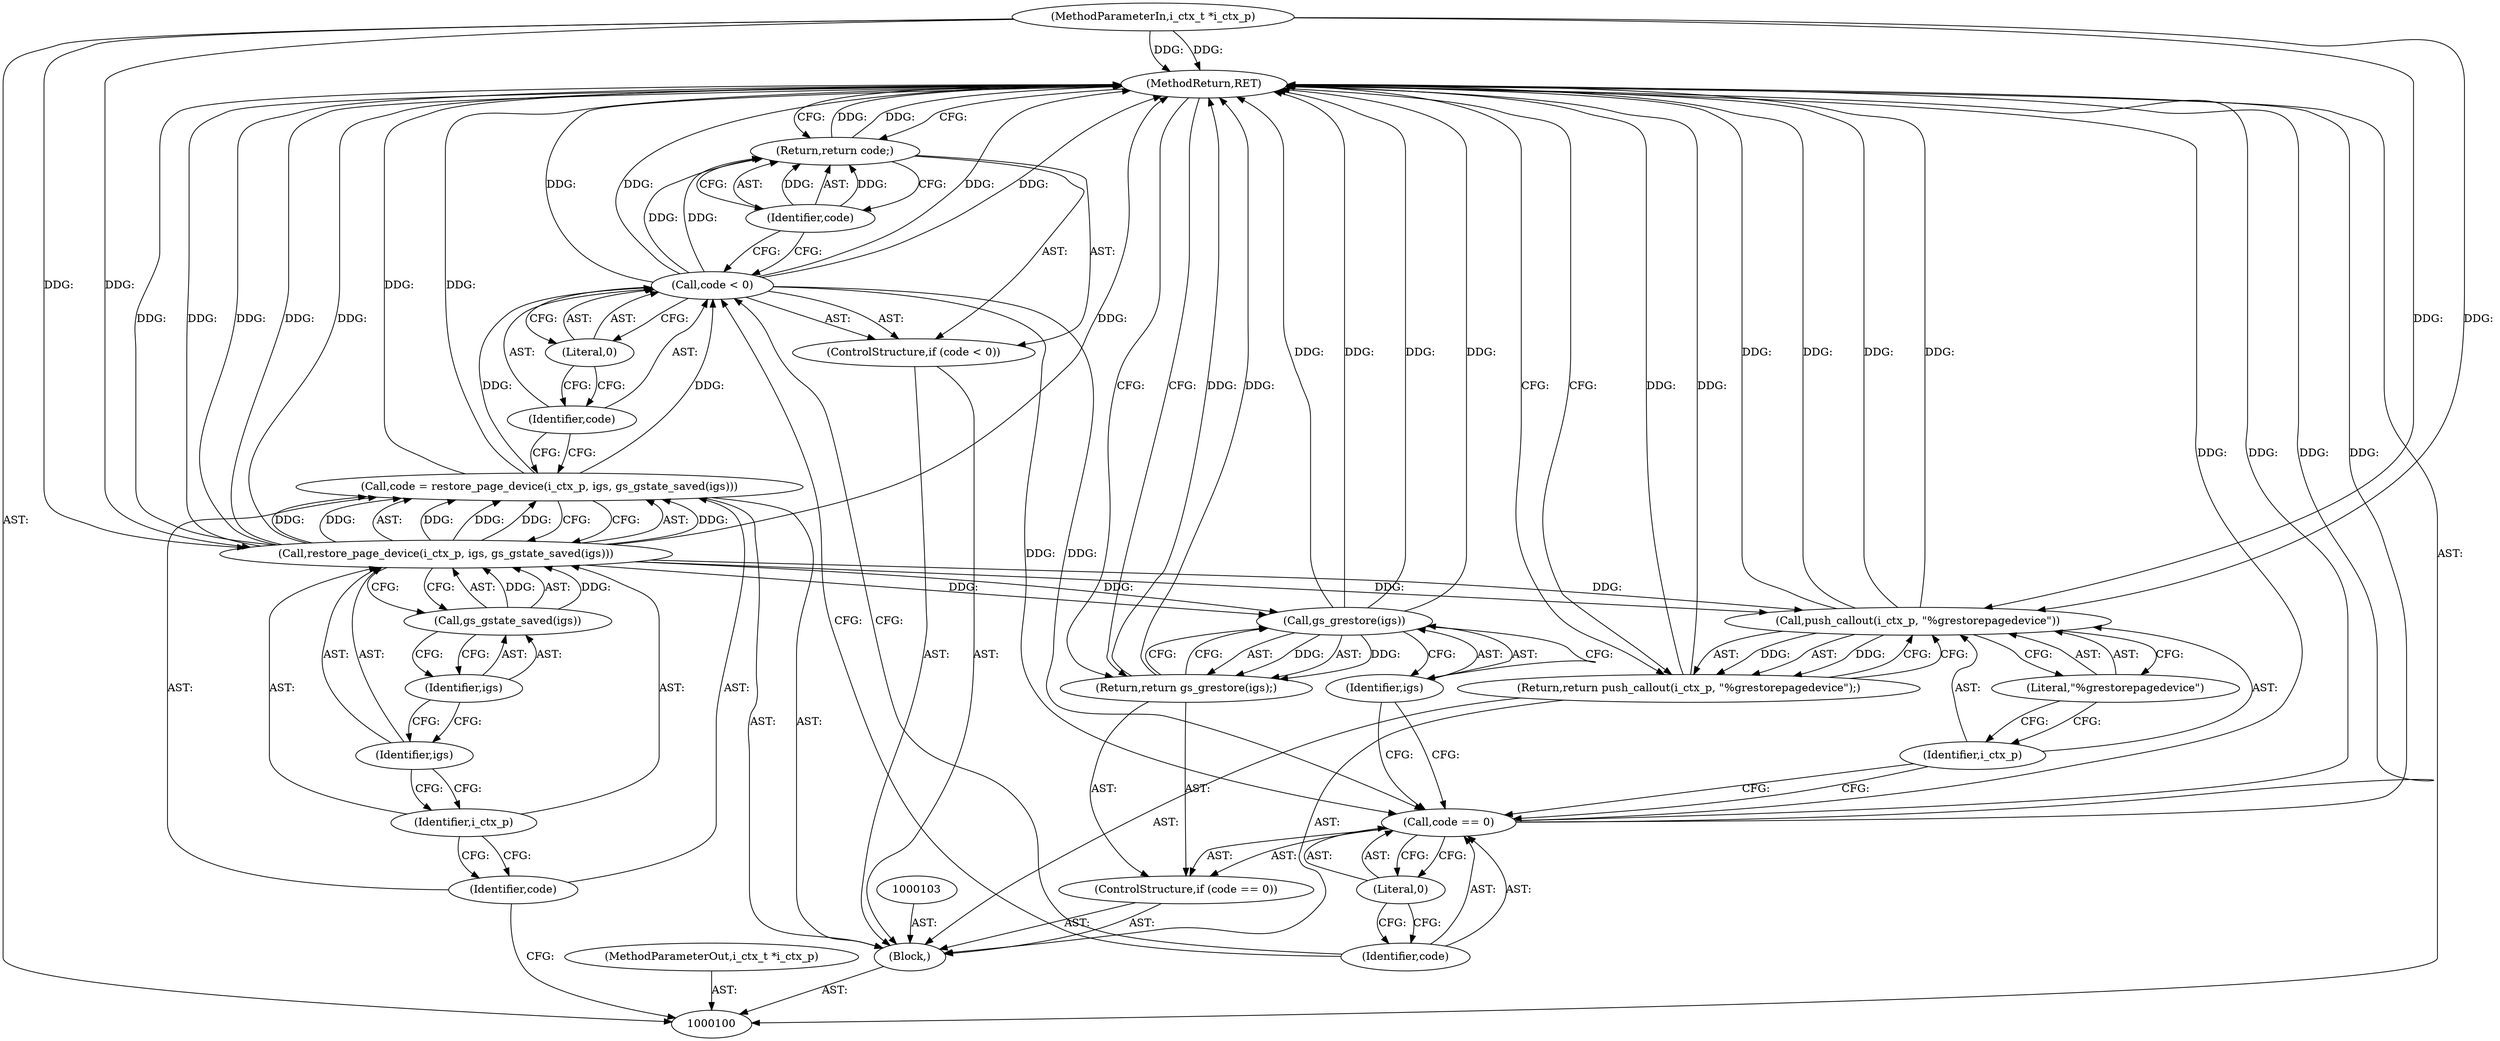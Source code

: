 digraph "0_ghostscript_3e5d316b72e3965b7968bb1d96baa137cd063ac6_0" {
"1000128" [label="(MethodReturn,RET)"];
"1000101" [label="(MethodParameterIn,i_ctx_t *i_ctx_p)"];
"1000169" [label="(MethodParameterOut,i_ctx_t *i_ctx_p)"];
"1000102" [label="(Block,)"];
"1000106" [label="(Call,restore_page_device(i_ctx_p, igs, gs_gstate_saved(igs)))"];
"1000107" [label="(Identifier,i_ctx_p)"];
"1000108" [label="(Identifier,igs)"];
"1000109" [label="(Call,gs_gstate_saved(igs))"];
"1000110" [label="(Identifier,igs)"];
"1000104" [label="(Call,code = restore_page_device(i_ctx_p, igs, gs_gstate_saved(igs)))"];
"1000105" [label="(Identifier,code)"];
"1000114" [label="(Literal,0)"];
"1000115" [label="(Return,return code;)"];
"1000116" [label="(Identifier,code)"];
"1000111" [label="(ControlStructure,if (code < 0))"];
"1000112" [label="(Call,code < 0)"];
"1000113" [label="(Identifier,code)"];
"1000120" [label="(Literal,0)"];
"1000117" [label="(ControlStructure,if (code == 0))"];
"1000118" [label="(Call,code == 0)"];
"1000119" [label="(Identifier,code)"];
"1000122" [label="(Call,gs_grestore(igs))"];
"1000123" [label="(Identifier,igs)"];
"1000121" [label="(Return,return gs_grestore(igs);)"];
"1000125" [label="(Call,push_callout(i_ctx_p, \"%grestorepagedevice\"))"];
"1000126" [label="(Identifier,i_ctx_p)"];
"1000127" [label="(Literal,\"%grestorepagedevice\")"];
"1000124" [label="(Return,return push_callout(i_ctx_p, \"%grestorepagedevice\");)"];
"1000128" -> "1000100"  [label="AST: "];
"1000128" -> "1000115"  [label="CFG: "];
"1000128" -> "1000121"  [label="CFG: "];
"1000128" -> "1000124"  [label="CFG: "];
"1000125" -> "1000128"  [label="DDG: "];
"1000125" -> "1000128"  [label="DDG: "];
"1000106" -> "1000128"  [label="DDG: "];
"1000106" -> "1000128"  [label="DDG: "];
"1000106" -> "1000128"  [label="DDG: "];
"1000122" -> "1000128"  [label="DDG: "];
"1000122" -> "1000128"  [label="DDG: "];
"1000118" -> "1000128"  [label="DDG: "];
"1000118" -> "1000128"  [label="DDG: "];
"1000112" -> "1000128"  [label="DDG: "];
"1000112" -> "1000128"  [label="DDG: "];
"1000101" -> "1000128"  [label="DDG: "];
"1000104" -> "1000128"  [label="DDG: "];
"1000121" -> "1000128"  [label="DDG: "];
"1000124" -> "1000128"  [label="DDG: "];
"1000115" -> "1000128"  [label="DDG: "];
"1000101" -> "1000100"  [label="AST: "];
"1000101" -> "1000128"  [label="DDG: "];
"1000101" -> "1000106"  [label="DDG: "];
"1000101" -> "1000125"  [label="DDG: "];
"1000169" -> "1000100"  [label="AST: "];
"1000102" -> "1000100"  [label="AST: "];
"1000103" -> "1000102"  [label="AST: "];
"1000104" -> "1000102"  [label="AST: "];
"1000111" -> "1000102"  [label="AST: "];
"1000117" -> "1000102"  [label="AST: "];
"1000124" -> "1000102"  [label="AST: "];
"1000106" -> "1000104"  [label="AST: "];
"1000106" -> "1000109"  [label="CFG: "];
"1000107" -> "1000106"  [label="AST: "];
"1000108" -> "1000106"  [label="AST: "];
"1000109" -> "1000106"  [label="AST: "];
"1000104" -> "1000106"  [label="CFG: "];
"1000106" -> "1000128"  [label="DDG: "];
"1000106" -> "1000128"  [label="DDG: "];
"1000106" -> "1000128"  [label="DDG: "];
"1000106" -> "1000104"  [label="DDG: "];
"1000106" -> "1000104"  [label="DDG: "];
"1000106" -> "1000104"  [label="DDG: "];
"1000101" -> "1000106"  [label="DDG: "];
"1000109" -> "1000106"  [label="DDG: "];
"1000106" -> "1000122"  [label="DDG: "];
"1000106" -> "1000125"  [label="DDG: "];
"1000107" -> "1000106"  [label="AST: "];
"1000107" -> "1000105"  [label="CFG: "];
"1000108" -> "1000107"  [label="CFG: "];
"1000108" -> "1000106"  [label="AST: "];
"1000108" -> "1000107"  [label="CFG: "];
"1000110" -> "1000108"  [label="CFG: "];
"1000109" -> "1000106"  [label="AST: "];
"1000109" -> "1000110"  [label="CFG: "];
"1000110" -> "1000109"  [label="AST: "];
"1000106" -> "1000109"  [label="CFG: "];
"1000109" -> "1000106"  [label="DDG: "];
"1000110" -> "1000109"  [label="AST: "];
"1000110" -> "1000108"  [label="CFG: "];
"1000109" -> "1000110"  [label="CFG: "];
"1000104" -> "1000102"  [label="AST: "];
"1000104" -> "1000106"  [label="CFG: "];
"1000105" -> "1000104"  [label="AST: "];
"1000106" -> "1000104"  [label="AST: "];
"1000113" -> "1000104"  [label="CFG: "];
"1000104" -> "1000128"  [label="DDG: "];
"1000106" -> "1000104"  [label="DDG: "];
"1000106" -> "1000104"  [label="DDG: "];
"1000106" -> "1000104"  [label="DDG: "];
"1000104" -> "1000112"  [label="DDG: "];
"1000105" -> "1000104"  [label="AST: "];
"1000105" -> "1000100"  [label="CFG: "];
"1000107" -> "1000105"  [label="CFG: "];
"1000114" -> "1000112"  [label="AST: "];
"1000114" -> "1000113"  [label="CFG: "];
"1000112" -> "1000114"  [label="CFG: "];
"1000115" -> "1000111"  [label="AST: "];
"1000115" -> "1000116"  [label="CFG: "];
"1000116" -> "1000115"  [label="AST: "];
"1000128" -> "1000115"  [label="CFG: "];
"1000115" -> "1000128"  [label="DDG: "];
"1000116" -> "1000115"  [label="DDG: "];
"1000112" -> "1000115"  [label="DDG: "];
"1000116" -> "1000115"  [label="AST: "];
"1000116" -> "1000112"  [label="CFG: "];
"1000115" -> "1000116"  [label="CFG: "];
"1000116" -> "1000115"  [label="DDG: "];
"1000111" -> "1000102"  [label="AST: "];
"1000112" -> "1000111"  [label="AST: "];
"1000115" -> "1000111"  [label="AST: "];
"1000112" -> "1000111"  [label="AST: "];
"1000112" -> "1000114"  [label="CFG: "];
"1000113" -> "1000112"  [label="AST: "];
"1000114" -> "1000112"  [label="AST: "];
"1000116" -> "1000112"  [label="CFG: "];
"1000119" -> "1000112"  [label="CFG: "];
"1000112" -> "1000128"  [label="DDG: "];
"1000112" -> "1000128"  [label="DDG: "];
"1000104" -> "1000112"  [label="DDG: "];
"1000112" -> "1000115"  [label="DDG: "];
"1000112" -> "1000118"  [label="DDG: "];
"1000113" -> "1000112"  [label="AST: "];
"1000113" -> "1000104"  [label="CFG: "];
"1000114" -> "1000113"  [label="CFG: "];
"1000120" -> "1000118"  [label="AST: "];
"1000120" -> "1000119"  [label="CFG: "];
"1000118" -> "1000120"  [label="CFG: "];
"1000117" -> "1000102"  [label="AST: "];
"1000118" -> "1000117"  [label="AST: "];
"1000121" -> "1000117"  [label="AST: "];
"1000118" -> "1000117"  [label="AST: "];
"1000118" -> "1000120"  [label="CFG: "];
"1000119" -> "1000118"  [label="AST: "];
"1000120" -> "1000118"  [label="AST: "];
"1000123" -> "1000118"  [label="CFG: "];
"1000126" -> "1000118"  [label="CFG: "];
"1000118" -> "1000128"  [label="DDG: "];
"1000118" -> "1000128"  [label="DDG: "];
"1000112" -> "1000118"  [label="DDG: "];
"1000119" -> "1000118"  [label="AST: "];
"1000119" -> "1000112"  [label="CFG: "];
"1000120" -> "1000119"  [label="CFG: "];
"1000122" -> "1000121"  [label="AST: "];
"1000122" -> "1000123"  [label="CFG: "];
"1000123" -> "1000122"  [label="AST: "];
"1000121" -> "1000122"  [label="CFG: "];
"1000122" -> "1000128"  [label="DDG: "];
"1000122" -> "1000128"  [label="DDG: "];
"1000122" -> "1000121"  [label="DDG: "];
"1000106" -> "1000122"  [label="DDG: "];
"1000123" -> "1000122"  [label="AST: "];
"1000123" -> "1000118"  [label="CFG: "];
"1000122" -> "1000123"  [label="CFG: "];
"1000121" -> "1000117"  [label="AST: "];
"1000121" -> "1000122"  [label="CFG: "];
"1000122" -> "1000121"  [label="AST: "];
"1000128" -> "1000121"  [label="CFG: "];
"1000121" -> "1000128"  [label="DDG: "];
"1000122" -> "1000121"  [label="DDG: "];
"1000125" -> "1000124"  [label="AST: "];
"1000125" -> "1000127"  [label="CFG: "];
"1000126" -> "1000125"  [label="AST: "];
"1000127" -> "1000125"  [label="AST: "];
"1000124" -> "1000125"  [label="CFG: "];
"1000125" -> "1000128"  [label="DDG: "];
"1000125" -> "1000128"  [label="DDG: "];
"1000125" -> "1000124"  [label="DDG: "];
"1000106" -> "1000125"  [label="DDG: "];
"1000101" -> "1000125"  [label="DDG: "];
"1000126" -> "1000125"  [label="AST: "];
"1000126" -> "1000118"  [label="CFG: "];
"1000127" -> "1000126"  [label="CFG: "];
"1000127" -> "1000125"  [label="AST: "];
"1000127" -> "1000126"  [label="CFG: "];
"1000125" -> "1000127"  [label="CFG: "];
"1000124" -> "1000102"  [label="AST: "];
"1000124" -> "1000125"  [label="CFG: "];
"1000125" -> "1000124"  [label="AST: "];
"1000128" -> "1000124"  [label="CFG: "];
"1000124" -> "1000128"  [label="DDG: "];
"1000125" -> "1000124"  [label="DDG: "];
}
